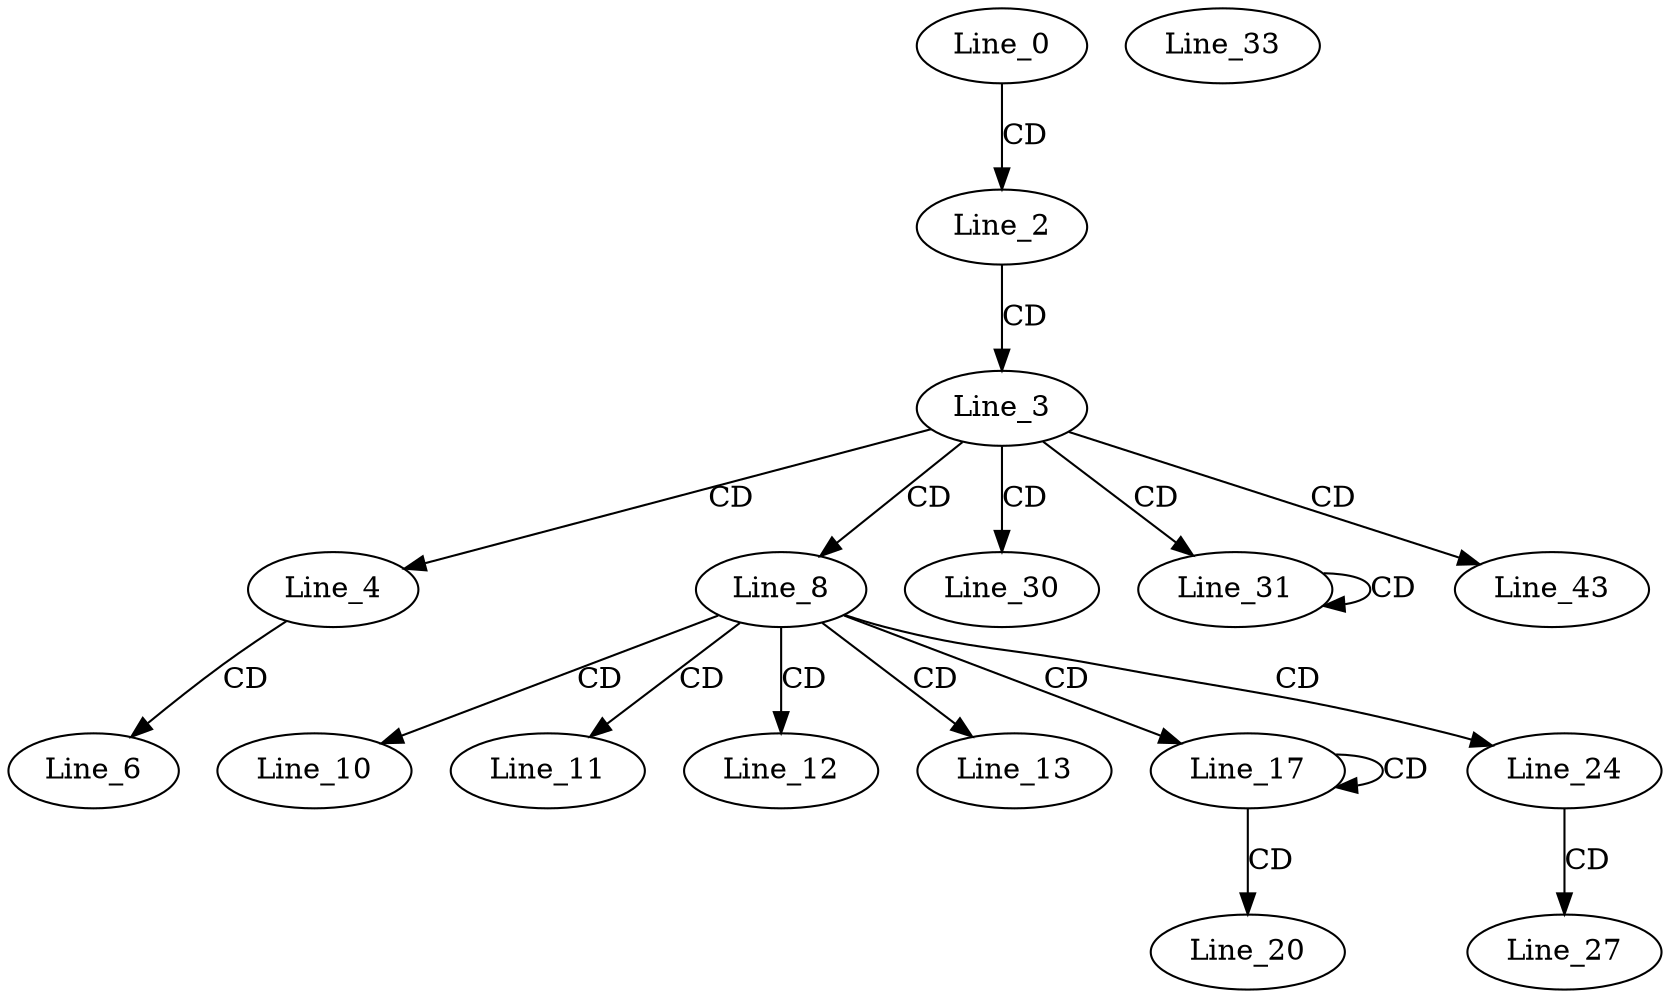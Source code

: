 digraph G {
  Line_0;
  Line_2;
  Line_3;
  Line_4;
  Line_4;
  Line_6;
  Line_8;
  Line_8;
  Line_8;
  Line_10;
  Line_11;
  Line_12;
  Line_12;
  Line_13;
  Line_17;
  Line_17;
  Line_20;
  Line_24;
  Line_24;
  Line_24;
  Line_27;
  Line_30;
  Line_30;
  Line_30;
  Line_31;
  Line_31;
  Line_33;
  Line_43;
  Line_0 -> Line_2 [ label="CD" ];
  Line_2 -> Line_3 [ label="CD" ];
  Line_3 -> Line_4 [ label="CD" ];
  Line_4 -> Line_6 [ label="CD" ];
  Line_3 -> Line_8 [ label="CD" ];
  Line_8 -> Line_10 [ label="CD" ];
  Line_8 -> Line_11 [ label="CD" ];
  Line_8 -> Line_12 [ label="CD" ];
  Line_8 -> Line_13 [ label="CD" ];
  Line_8 -> Line_17 [ label="CD" ];
  Line_17 -> Line_17 [ label="CD" ];
  Line_17 -> Line_20 [ label="CD" ];
  Line_8 -> Line_24 [ label="CD" ];
  Line_24 -> Line_27 [ label="CD" ];
  Line_3 -> Line_30 [ label="CD" ];
  Line_3 -> Line_31 [ label="CD" ];
  Line_31 -> Line_31 [ label="CD" ];
  Line_3 -> Line_43 [ label="CD" ];
}
